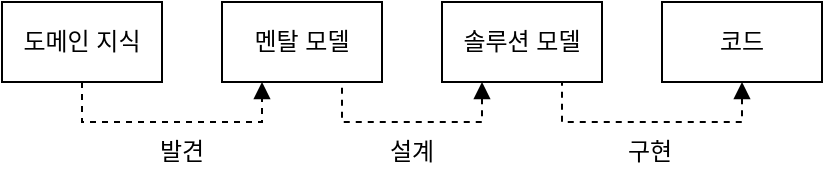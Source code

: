 <mxfile version="24.7.17">
  <diagram name="Page-1" id="hmmEf9mrvu3tjN-_ynsC">
    <mxGraphModel dx="1114" dy="821" grid="1" gridSize="10" guides="1" tooltips="1" connect="1" arrows="1" fold="1" page="1" pageScale="1" pageWidth="827" pageHeight="1169" math="0" shadow="0">
      <root>
        <mxCell id="0" />
        <mxCell id="1" parent="0" />
        <mxCell id="tAnFIBL09gwx2-wnsu-r-6" style="edgeStyle=orthogonalEdgeStyle;rounded=0;orthogonalLoop=1;jettySize=auto;html=1;entryX=0.25;entryY=1;entryDx=0;entryDy=0;endArrow=block;endFill=1;dashed=1;" edge="1" parent="1" source="tAnFIBL09gwx2-wnsu-r-1" target="tAnFIBL09gwx2-wnsu-r-2">
          <mxGeometry relative="1" as="geometry">
            <Array as="points">
              <mxPoint x="180" y="180" />
              <mxPoint x="270" y="180" />
            </Array>
          </mxGeometry>
        </mxCell>
        <mxCell id="tAnFIBL09gwx2-wnsu-r-1" value="도메인 지식" style="rounded=0;whiteSpace=wrap;html=1;" vertex="1" parent="1">
          <mxGeometry x="140" y="120" width="80" height="40" as="geometry" />
        </mxCell>
        <mxCell id="tAnFIBL09gwx2-wnsu-r-2" value="멘탈 모델" style="rounded=0;whiteSpace=wrap;html=1;" vertex="1" parent="1">
          <mxGeometry x="250" y="120" width="80" height="40" as="geometry" />
        </mxCell>
        <mxCell id="tAnFIBL09gwx2-wnsu-r-7" style="edgeStyle=orthogonalEdgeStyle;rounded=0;orthogonalLoop=1;jettySize=auto;html=1;entryX=0.75;entryY=1;entryDx=0;entryDy=0;startArrow=block;startFill=1;endArrow=none;endFill=0;dashed=1;" edge="1" parent="1" source="tAnFIBL09gwx2-wnsu-r-3" target="tAnFIBL09gwx2-wnsu-r-2">
          <mxGeometry relative="1" as="geometry">
            <Array as="points">
              <mxPoint x="380" y="180" />
              <mxPoint x="310" y="180" />
            </Array>
          </mxGeometry>
        </mxCell>
        <mxCell id="tAnFIBL09gwx2-wnsu-r-3" value="솔루션 모델" style="rounded=0;whiteSpace=wrap;html=1;" vertex="1" parent="1">
          <mxGeometry x="360" y="120" width="80" height="40" as="geometry" />
        </mxCell>
        <mxCell id="tAnFIBL09gwx2-wnsu-r-8" style="edgeStyle=orthogonalEdgeStyle;rounded=0;orthogonalLoop=1;jettySize=auto;html=1;entryX=0.75;entryY=1;entryDx=0;entryDy=0;startArrow=block;startFill=1;endArrow=none;endFill=0;dashed=1;" edge="1" parent="1" source="tAnFIBL09gwx2-wnsu-r-4" target="tAnFIBL09gwx2-wnsu-r-3">
          <mxGeometry relative="1" as="geometry">
            <Array as="points">
              <mxPoint x="510" y="180" />
              <mxPoint x="420" y="180" />
            </Array>
          </mxGeometry>
        </mxCell>
        <mxCell id="tAnFIBL09gwx2-wnsu-r-4" value="코드" style="rounded=0;whiteSpace=wrap;html=1;" vertex="1" parent="1">
          <mxGeometry x="470" y="120" width="80" height="40" as="geometry" />
        </mxCell>
        <mxCell id="tAnFIBL09gwx2-wnsu-r-9" value="발견" style="text;html=1;align=center;verticalAlign=middle;whiteSpace=wrap;rounded=0;" vertex="1" parent="1">
          <mxGeometry x="200" y="180" width="60" height="30" as="geometry" />
        </mxCell>
        <mxCell id="tAnFIBL09gwx2-wnsu-r-10" value="설계" style="text;html=1;align=center;verticalAlign=middle;whiteSpace=wrap;rounded=0;" vertex="1" parent="1">
          <mxGeometry x="315" y="180" width="60" height="30" as="geometry" />
        </mxCell>
        <mxCell id="tAnFIBL09gwx2-wnsu-r-11" value="구현" style="text;html=1;align=center;verticalAlign=middle;whiteSpace=wrap;rounded=0;" vertex="1" parent="1">
          <mxGeometry x="434" y="180" width="60" height="30" as="geometry" />
        </mxCell>
      </root>
    </mxGraphModel>
  </diagram>
</mxfile>
